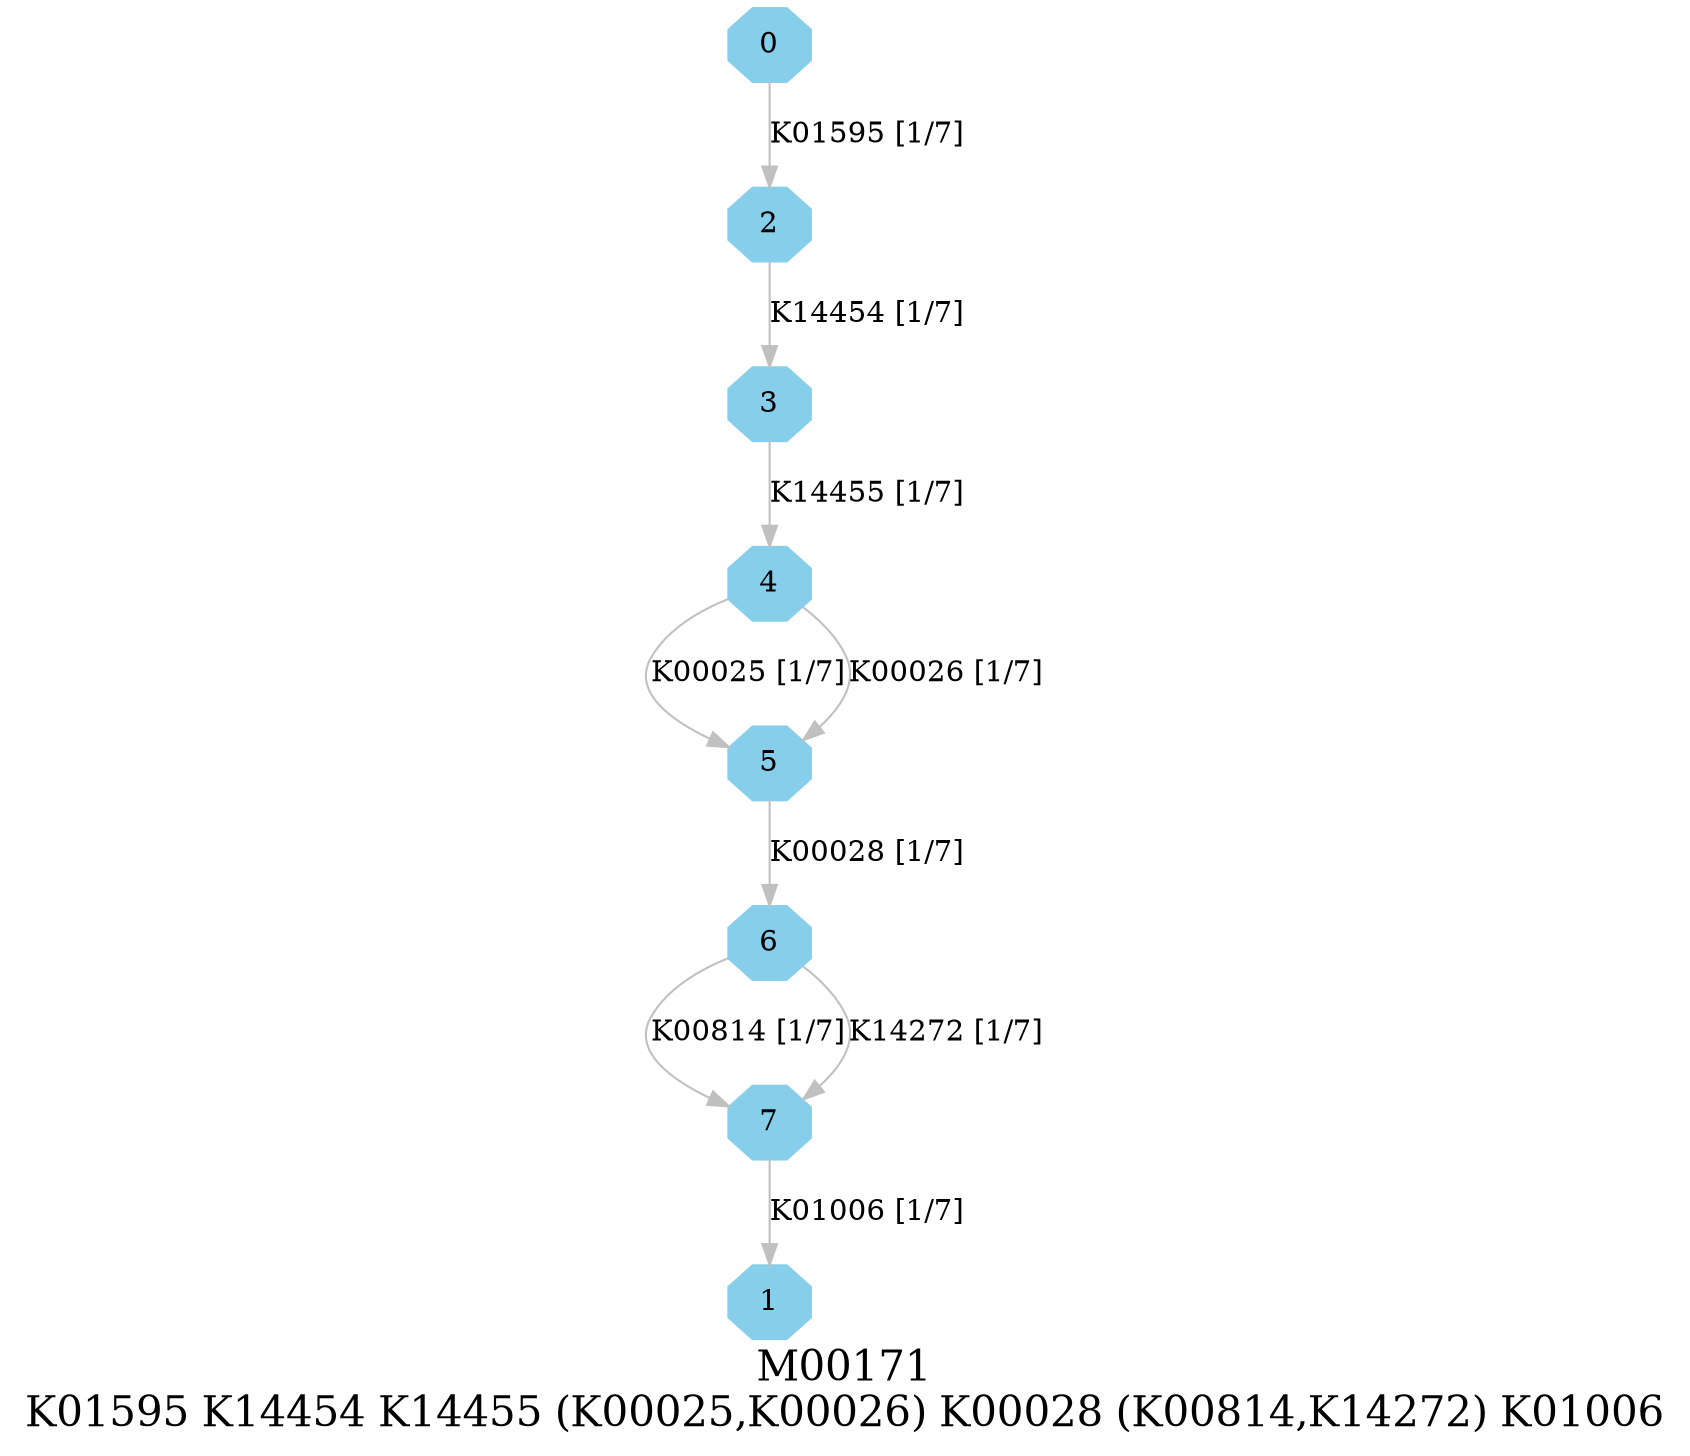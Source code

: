 digraph G {
graph [label="M00171
K01595 K14454 K14455 (K00025,K00026) K00028 (K00814,K14272) K01006",fontsize=20];
node [shape=box,style=filled];
edge [len=3,color=grey];
{node [width=.3,height=.3,shape=octagon,style=filled,color=skyblue] 0 1 2 3 4 5 6 7 }
0 -> 2 [label="K01595 [1/7]"];
2 -> 3 [label="K14454 [1/7]"];
3 -> 4 [label="K14455 [1/7]"];
4 -> 5 [label="K00025 [1/7]"];
4 -> 5 [label="K00026 [1/7]"];
5 -> 6 [label="K00028 [1/7]"];
6 -> 7 [label="K00814 [1/7]"];
6 -> 7 [label="K14272 [1/7]"];
7 -> 1 [label="K01006 [1/7]"];
}